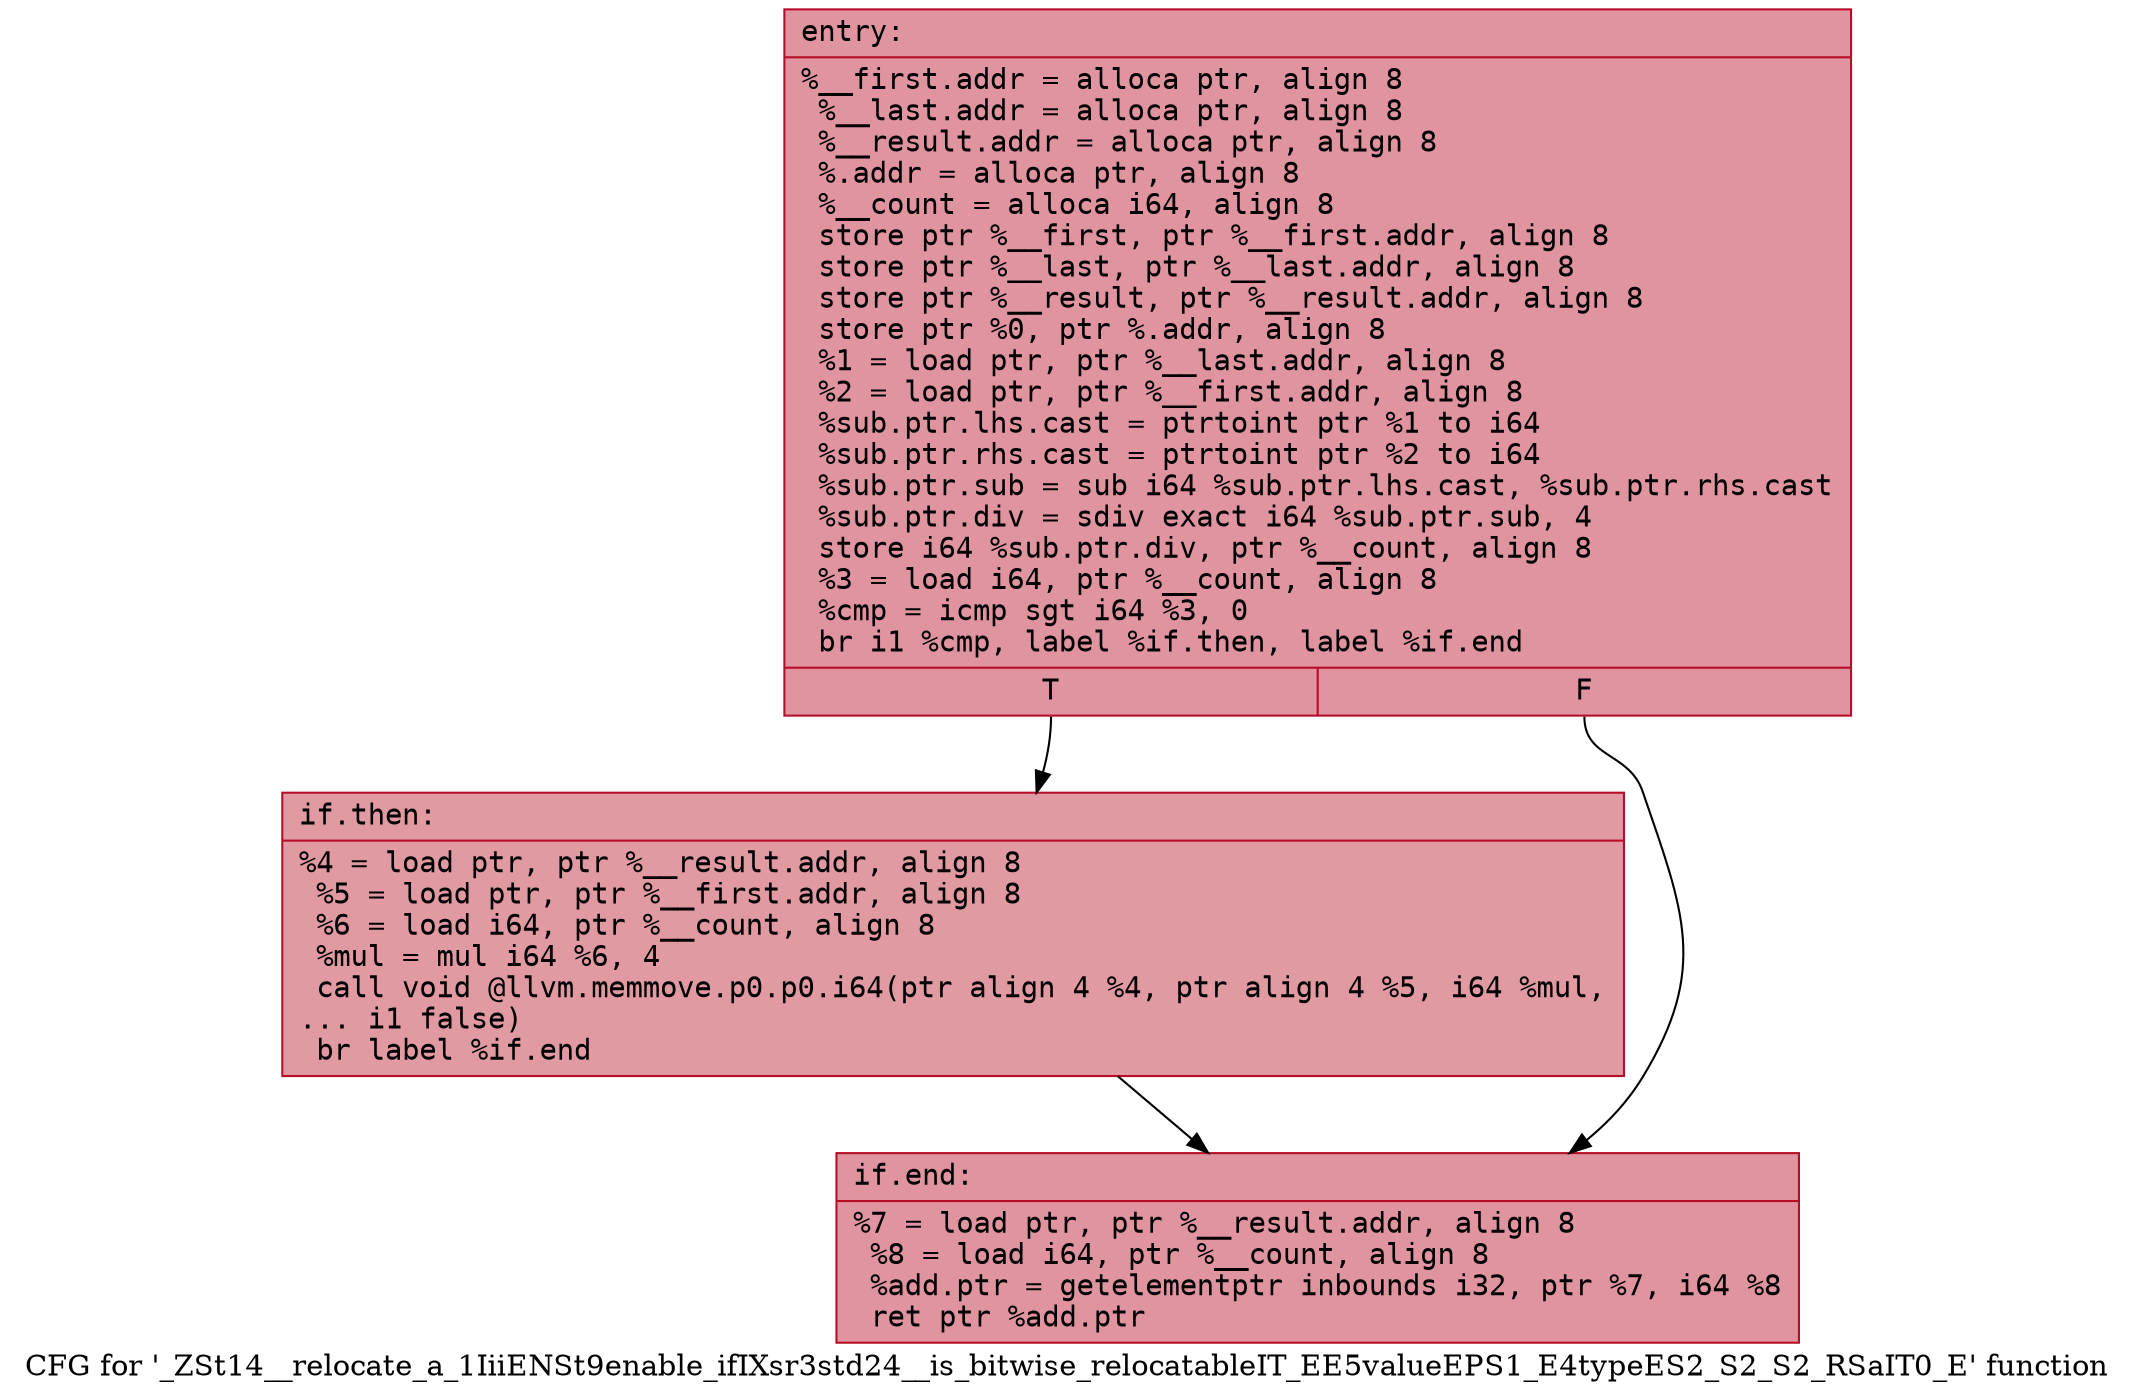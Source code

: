 digraph "CFG for '_ZSt14__relocate_a_1IiiENSt9enable_ifIXsr3std24__is_bitwise_relocatableIT_EE5valueEPS1_E4typeES2_S2_S2_RSaIT0_E' function" {
	label="CFG for '_ZSt14__relocate_a_1IiiENSt9enable_ifIXsr3std24__is_bitwise_relocatableIT_EE5valueEPS1_E4typeES2_S2_S2_RSaIT0_E' function";

	Node0x56285ad53850 [shape=record,color="#b70d28ff", style=filled, fillcolor="#b70d2870" fontname="Courier",label="{entry:\l|  %__first.addr = alloca ptr, align 8\l  %__last.addr = alloca ptr, align 8\l  %__result.addr = alloca ptr, align 8\l  %.addr = alloca ptr, align 8\l  %__count = alloca i64, align 8\l  store ptr %__first, ptr %__first.addr, align 8\l  store ptr %__last, ptr %__last.addr, align 8\l  store ptr %__result, ptr %__result.addr, align 8\l  store ptr %0, ptr %.addr, align 8\l  %1 = load ptr, ptr %__last.addr, align 8\l  %2 = load ptr, ptr %__first.addr, align 8\l  %sub.ptr.lhs.cast = ptrtoint ptr %1 to i64\l  %sub.ptr.rhs.cast = ptrtoint ptr %2 to i64\l  %sub.ptr.sub = sub i64 %sub.ptr.lhs.cast, %sub.ptr.rhs.cast\l  %sub.ptr.div = sdiv exact i64 %sub.ptr.sub, 4\l  store i64 %sub.ptr.div, ptr %__count, align 8\l  %3 = load i64, ptr %__count, align 8\l  %cmp = icmp sgt i64 %3, 0\l  br i1 %cmp, label %if.then, label %if.end\l|{<s0>T|<s1>F}}"];
	Node0x56285ad53850:s0 -> Node0x56285ad542e0[tooltip="entry -> if.then\nProbability 62.50%" ];
	Node0x56285ad53850:s1 -> Node0x56285ad54330[tooltip="entry -> if.end\nProbability 37.50%" ];
	Node0x56285ad542e0 [shape=record,color="#b70d28ff", style=filled, fillcolor="#bb1b2c70" fontname="Courier",label="{if.then:\l|  %4 = load ptr, ptr %__result.addr, align 8\l  %5 = load ptr, ptr %__first.addr, align 8\l  %6 = load i64, ptr %__count, align 8\l  %mul = mul i64 %6, 4\l  call void @llvm.memmove.p0.p0.i64(ptr align 4 %4, ptr align 4 %5, i64 %mul,\l... i1 false)\l  br label %if.end\l}"];
	Node0x56285ad542e0 -> Node0x56285ad54330[tooltip="if.then -> if.end\nProbability 100.00%" ];
	Node0x56285ad54330 [shape=record,color="#b70d28ff", style=filled, fillcolor="#b70d2870" fontname="Courier",label="{if.end:\l|  %7 = load ptr, ptr %__result.addr, align 8\l  %8 = load i64, ptr %__count, align 8\l  %add.ptr = getelementptr inbounds i32, ptr %7, i64 %8\l  ret ptr %add.ptr\l}"];
}
